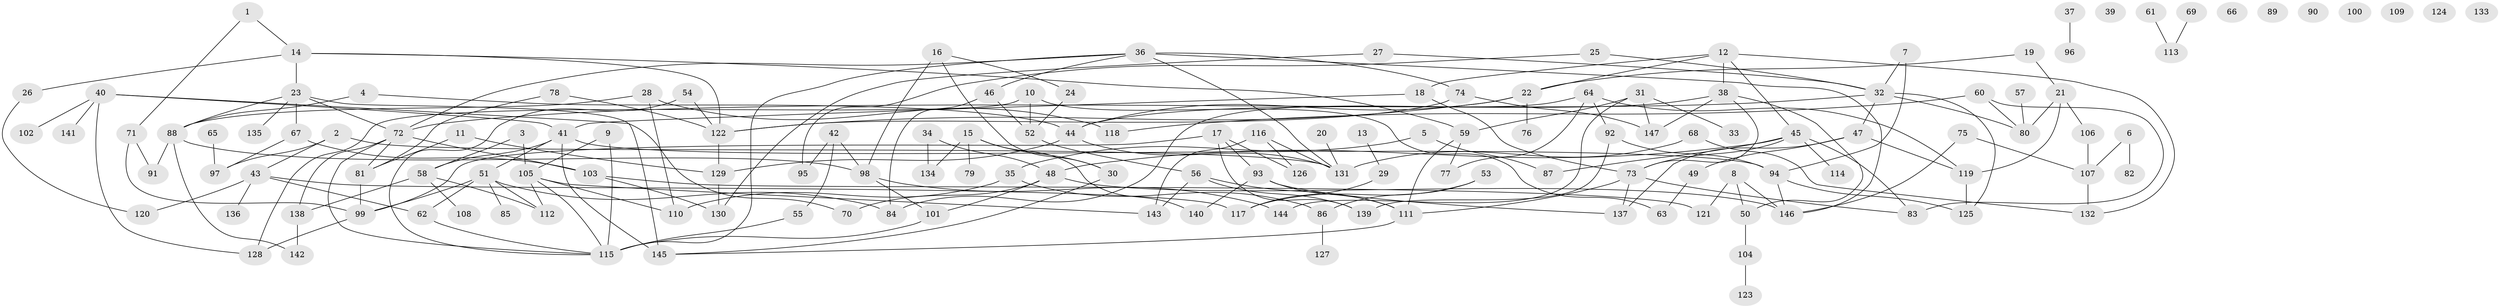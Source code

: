 // Generated by graph-tools (version 1.1) at 2025/49/03/09/25 03:49:10]
// undirected, 147 vertices, 212 edges
graph export_dot {
graph [start="1"]
  node [color=gray90,style=filled];
  1;
  2;
  3;
  4;
  5;
  6;
  7;
  8;
  9;
  10;
  11;
  12;
  13;
  14;
  15;
  16;
  17;
  18;
  19;
  20;
  21;
  22;
  23;
  24;
  25;
  26;
  27;
  28;
  29;
  30;
  31;
  32;
  33;
  34;
  35;
  36;
  37;
  38;
  39;
  40;
  41;
  42;
  43;
  44;
  45;
  46;
  47;
  48;
  49;
  50;
  51;
  52;
  53;
  54;
  55;
  56;
  57;
  58;
  59;
  60;
  61;
  62;
  63;
  64;
  65;
  66;
  67;
  68;
  69;
  70;
  71;
  72;
  73;
  74;
  75;
  76;
  77;
  78;
  79;
  80;
  81;
  82;
  83;
  84;
  85;
  86;
  87;
  88;
  89;
  90;
  91;
  92;
  93;
  94;
  95;
  96;
  97;
  98;
  99;
  100;
  101;
  102;
  103;
  104;
  105;
  106;
  107;
  108;
  109;
  110;
  111;
  112;
  113;
  114;
  115;
  116;
  117;
  118;
  119;
  120;
  121;
  122;
  123;
  124;
  125;
  126;
  127;
  128;
  129;
  130;
  131;
  132;
  133;
  134;
  135;
  136;
  137;
  138;
  139;
  140;
  141;
  142;
  143;
  144;
  145;
  146;
  147;
  1 -- 14;
  1 -- 71;
  2 -- 43;
  2 -- 97;
  2 -- 131;
  3 -- 58;
  3 -- 105;
  4 -- 44;
  4 -- 88;
  5 -- 35;
  5 -- 87;
  6 -- 82;
  6 -- 107;
  7 -- 32;
  7 -- 94;
  8 -- 50;
  8 -- 121;
  8 -- 146;
  9 -- 105;
  9 -- 115;
  10 -- 52;
  10 -- 63;
  10 -- 128;
  11 -- 81;
  11 -- 129;
  12 -- 18;
  12 -- 22;
  12 -- 38;
  12 -- 45;
  12 -- 132;
  13 -- 29;
  14 -- 23;
  14 -- 26;
  14 -- 59;
  14 -- 122;
  15 -- 30;
  15 -- 79;
  15 -- 134;
  15 -- 140;
  16 -- 24;
  16 -- 30;
  16 -- 98;
  17 -- 93;
  17 -- 99;
  17 -- 126;
  17 -- 139;
  18 -- 41;
  18 -- 73;
  19 -- 21;
  19 -- 22;
  20 -- 131;
  21 -- 80;
  21 -- 106;
  21 -- 119;
  22 -- 44;
  22 -- 76;
  22 -- 122;
  23 -- 67;
  23 -- 72;
  23 -- 88;
  23 -- 135;
  23 -- 145;
  24 -- 52;
  25 -- 32;
  25 -- 95;
  26 -- 120;
  27 -- 32;
  27 -- 130;
  28 -- 88;
  28 -- 110;
  28 -- 118;
  29 -- 117;
  30 -- 145;
  31 -- 33;
  31 -- 59;
  31 -- 144;
  31 -- 147;
  32 -- 47;
  32 -- 72;
  32 -- 80;
  32 -- 125;
  34 -- 48;
  34 -- 134;
  35 -- 86;
  35 -- 110;
  36 -- 46;
  36 -- 72;
  36 -- 74;
  36 -- 115;
  36 -- 131;
  36 -- 146;
  37 -- 96;
  38 -- 44;
  38 -- 50;
  38 -- 73;
  38 -- 147;
  40 -- 41;
  40 -- 70;
  40 -- 102;
  40 -- 128;
  40 -- 141;
  41 -- 51;
  41 -- 58;
  41 -- 94;
  41 -- 145;
  42 -- 55;
  42 -- 95;
  42 -- 98;
  43 -- 62;
  43 -- 117;
  43 -- 120;
  43 -- 136;
  44 -- 129;
  44 -- 131;
  45 -- 48;
  45 -- 73;
  45 -- 83;
  45 -- 87;
  45 -- 114;
  46 -- 52;
  46 -- 84;
  47 -- 49;
  47 -- 119;
  47 -- 137;
  48 -- 70;
  48 -- 101;
  48 -- 146;
  49 -- 63;
  50 -- 104;
  51 -- 62;
  51 -- 84;
  51 -- 85;
  51 -- 99;
  51 -- 112;
  52 -- 56;
  53 -- 86;
  53 -- 117;
  54 -- 115;
  54 -- 122;
  55 -- 115;
  56 -- 111;
  56 -- 139;
  56 -- 143;
  57 -- 80;
  58 -- 108;
  58 -- 112;
  58 -- 138;
  59 -- 77;
  59 -- 111;
  60 -- 80;
  60 -- 83;
  60 -- 118;
  61 -- 113;
  62 -- 115;
  64 -- 77;
  64 -- 84;
  64 -- 92;
  64 -- 119;
  65 -- 97;
  67 -- 97;
  67 -- 103;
  68 -- 131;
  68 -- 132;
  69 -- 113;
  71 -- 91;
  71 -- 99;
  72 -- 81;
  72 -- 103;
  72 -- 115;
  72 -- 138;
  73 -- 83;
  73 -- 111;
  73 -- 137;
  74 -- 122;
  74 -- 147;
  75 -- 107;
  75 -- 146;
  78 -- 81;
  78 -- 122;
  81 -- 99;
  86 -- 127;
  88 -- 91;
  88 -- 98;
  88 -- 142;
  92 -- 94;
  92 -- 139;
  93 -- 111;
  93 -- 137;
  93 -- 140;
  94 -- 125;
  94 -- 146;
  98 -- 101;
  98 -- 144;
  99 -- 128;
  101 -- 115;
  103 -- 121;
  103 -- 130;
  104 -- 123;
  105 -- 110;
  105 -- 112;
  105 -- 115;
  105 -- 143;
  106 -- 107;
  107 -- 132;
  111 -- 145;
  116 -- 126;
  116 -- 131;
  116 -- 143;
  119 -- 125;
  122 -- 129;
  129 -- 130;
  138 -- 142;
}
